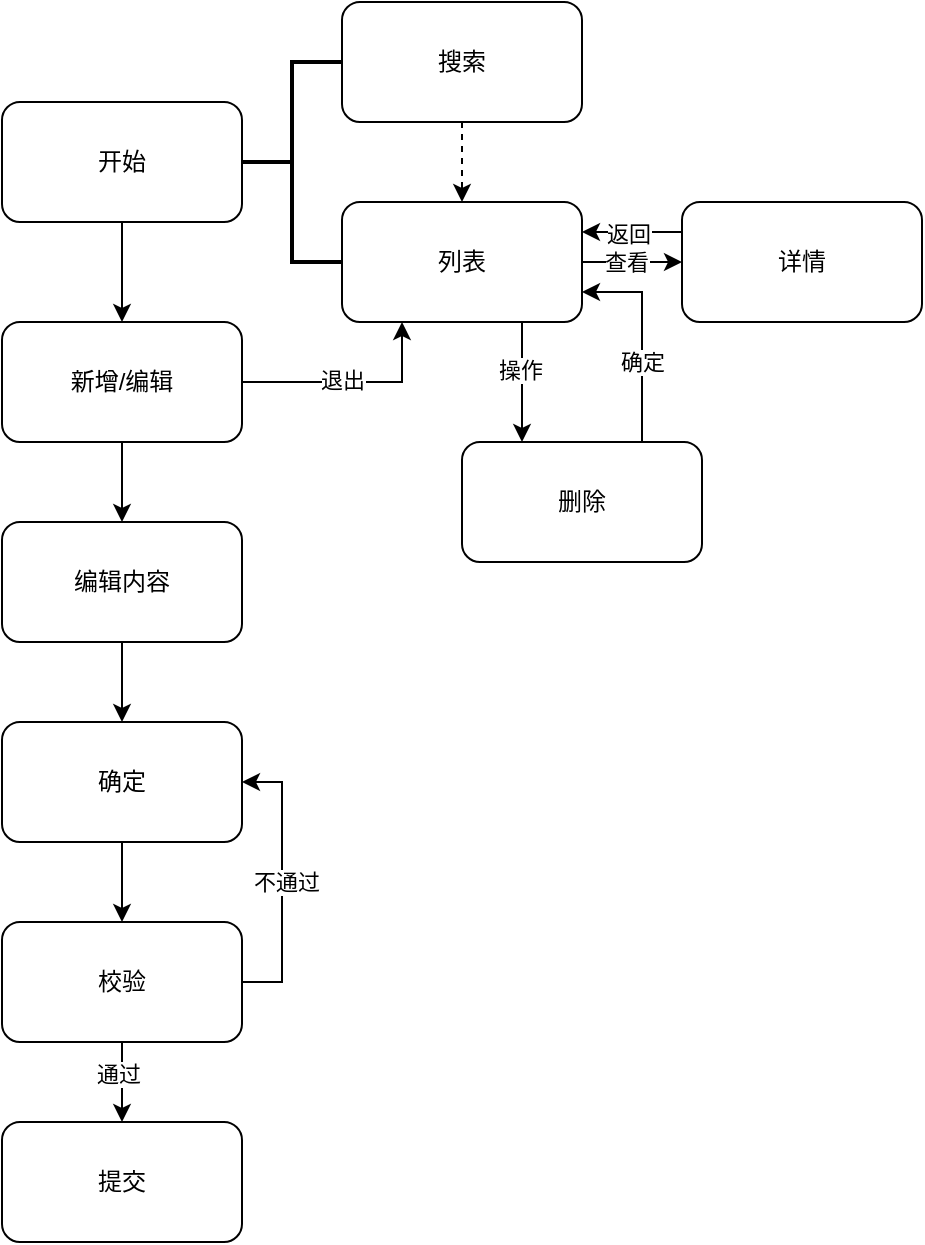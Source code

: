<mxfile version="24.7.5">
  <diagram name="Page-1" id="12e1b939-464a-85fe-373e-61e167be1490">
    <mxGraphModel dx="1173" dy="629" grid="1" gridSize="10" guides="1" tooltips="1" connect="1" arrows="1" fold="1" page="1" pageScale="1.5" pageWidth="1169" pageHeight="826" background="none" math="0" shadow="0">
      <root>
        <mxCell id="0" />
        <mxCell id="1" parent="0" />
        <mxCell id="6vTjmIqk2vk8nu6kUYn--7" style="edgeStyle=orthogonalEdgeStyle;rounded=0;orthogonalLoop=1;jettySize=auto;html=1;exitX=0.5;exitY=1;exitDx=0;exitDy=0;entryX=0.5;entryY=0;entryDx=0;entryDy=0;" edge="1" parent="1" source="6vTjmIqk2vk8nu6kUYn--1" target="6vTjmIqk2vk8nu6kUYn--6">
          <mxGeometry relative="1" as="geometry" />
        </mxCell>
        <mxCell id="6vTjmIqk2vk8nu6kUYn--1" value="开始" style="rounded=1;whiteSpace=wrap;html=1;" vertex="1" parent="1">
          <mxGeometry x="440" y="350" width="120" height="60" as="geometry" />
        </mxCell>
        <mxCell id="6vTjmIqk2vk8nu6kUYn--23" value="" style="edgeStyle=orthogonalEdgeStyle;rounded=0;orthogonalLoop=1;jettySize=auto;html=1;" edge="1" parent="1" source="6vTjmIqk2vk8nu6kUYn--3" target="6vTjmIqk2vk8nu6kUYn--22">
          <mxGeometry relative="1" as="geometry">
            <Array as="points">
              <mxPoint x="750" y="430" />
              <mxPoint x="750" y="430" />
            </Array>
          </mxGeometry>
        </mxCell>
        <mxCell id="6vTjmIqk2vk8nu6kUYn--30" value="查看" style="edgeLabel;html=1;align=center;verticalAlign=middle;resizable=0;points=[];" vertex="1" connectable="0" parent="6vTjmIqk2vk8nu6kUYn--23">
          <mxGeometry x="-0.147" relative="1" as="geometry">
            <mxPoint as="offset" />
          </mxGeometry>
        </mxCell>
        <mxCell id="6vTjmIqk2vk8nu6kUYn--26" style="edgeStyle=orthogonalEdgeStyle;rounded=0;orthogonalLoop=1;jettySize=auto;html=1;exitX=0.75;exitY=1;exitDx=0;exitDy=0;entryX=0.25;entryY=0;entryDx=0;entryDy=0;" edge="1" parent="1" source="6vTjmIqk2vk8nu6kUYn--3" target="6vTjmIqk2vk8nu6kUYn--24">
          <mxGeometry relative="1" as="geometry" />
        </mxCell>
        <mxCell id="6vTjmIqk2vk8nu6kUYn--29" value="操作" style="edgeLabel;html=1;align=center;verticalAlign=middle;resizable=0;points=[];" vertex="1" connectable="0" parent="6vTjmIqk2vk8nu6kUYn--26">
          <mxGeometry x="-0.2" y="-1" relative="1" as="geometry">
            <mxPoint as="offset" />
          </mxGeometry>
        </mxCell>
        <mxCell id="6vTjmIqk2vk8nu6kUYn--3" value="列表" style="rounded=1;whiteSpace=wrap;html=1;" vertex="1" parent="1">
          <mxGeometry x="610" y="400" width="120" height="60" as="geometry" />
        </mxCell>
        <mxCell id="6vTjmIqk2vk8nu6kUYn--4" value="" style="strokeWidth=2;html=1;shape=mxgraph.flowchart.annotation_2;align=left;labelPosition=right;pointerEvents=1;" vertex="1" parent="1">
          <mxGeometry x="560" y="330" width="50" height="100" as="geometry" />
        </mxCell>
        <mxCell id="6vTjmIqk2vk8nu6kUYn--21" style="edgeStyle=orthogonalEdgeStyle;rounded=0;orthogonalLoop=1;jettySize=auto;html=1;exitX=0.5;exitY=1;exitDx=0;exitDy=0;entryX=0.5;entryY=0;entryDx=0;entryDy=0;dashed=1;" edge="1" parent="1" source="6vTjmIqk2vk8nu6kUYn--5" target="6vTjmIqk2vk8nu6kUYn--3">
          <mxGeometry relative="1" as="geometry" />
        </mxCell>
        <mxCell id="6vTjmIqk2vk8nu6kUYn--5" value="搜索" style="rounded=1;whiteSpace=wrap;html=1;" vertex="1" parent="1">
          <mxGeometry x="610" y="300" width="120" height="60" as="geometry" />
        </mxCell>
        <mxCell id="6vTjmIqk2vk8nu6kUYn--8" style="edgeStyle=orthogonalEdgeStyle;rounded=0;orthogonalLoop=1;jettySize=auto;html=1;exitX=1;exitY=0.5;exitDx=0;exitDy=0;entryX=0.25;entryY=1;entryDx=0;entryDy=0;" edge="1" parent="1" source="6vTjmIqk2vk8nu6kUYn--6" target="6vTjmIqk2vk8nu6kUYn--3">
          <mxGeometry relative="1" as="geometry" />
        </mxCell>
        <mxCell id="6vTjmIqk2vk8nu6kUYn--9" value="退出" style="edgeLabel;html=1;align=center;verticalAlign=middle;resizable=0;points=[];" vertex="1" connectable="0" parent="6vTjmIqk2vk8nu6kUYn--8">
          <mxGeometry x="-0.095" y="1" relative="1" as="geometry">
            <mxPoint as="offset" />
          </mxGeometry>
        </mxCell>
        <mxCell id="6vTjmIqk2vk8nu6kUYn--11" style="edgeStyle=orthogonalEdgeStyle;rounded=0;orthogonalLoop=1;jettySize=auto;html=1;exitX=0.5;exitY=1;exitDx=0;exitDy=0;entryX=0.5;entryY=0;entryDx=0;entryDy=0;" edge="1" parent="1" source="6vTjmIqk2vk8nu6kUYn--6" target="6vTjmIqk2vk8nu6kUYn--10">
          <mxGeometry relative="1" as="geometry" />
        </mxCell>
        <mxCell id="6vTjmIqk2vk8nu6kUYn--6" value="新增/编辑" style="rounded=1;whiteSpace=wrap;html=1;" vertex="1" parent="1">
          <mxGeometry x="440" y="460" width="120" height="60" as="geometry" />
        </mxCell>
        <mxCell id="6vTjmIqk2vk8nu6kUYn--14" style="edgeStyle=orthogonalEdgeStyle;rounded=0;orthogonalLoop=1;jettySize=auto;html=1;exitX=0.5;exitY=1;exitDx=0;exitDy=0;" edge="1" parent="1" source="6vTjmIqk2vk8nu6kUYn--10" target="6vTjmIqk2vk8nu6kUYn--12">
          <mxGeometry relative="1" as="geometry" />
        </mxCell>
        <mxCell id="6vTjmIqk2vk8nu6kUYn--10" value="编辑内容" style="rounded=1;whiteSpace=wrap;html=1;" vertex="1" parent="1">
          <mxGeometry x="440" y="560" width="120" height="60" as="geometry" />
        </mxCell>
        <mxCell id="6vTjmIqk2vk8nu6kUYn--15" style="edgeStyle=orthogonalEdgeStyle;rounded=0;orthogonalLoop=1;jettySize=auto;html=1;exitX=0.5;exitY=1;exitDx=0;exitDy=0;entryX=0.5;entryY=0;entryDx=0;entryDy=0;" edge="1" parent="1" source="6vTjmIqk2vk8nu6kUYn--12" target="6vTjmIqk2vk8nu6kUYn--13">
          <mxGeometry relative="1" as="geometry" />
        </mxCell>
        <mxCell id="6vTjmIqk2vk8nu6kUYn--12" value="确定" style="rounded=1;whiteSpace=wrap;html=1;" vertex="1" parent="1">
          <mxGeometry x="440" y="660" width="120" height="60" as="geometry" />
        </mxCell>
        <mxCell id="6vTjmIqk2vk8nu6kUYn--16" style="edgeStyle=orthogonalEdgeStyle;rounded=0;orthogonalLoop=1;jettySize=auto;html=1;exitX=1;exitY=0.5;exitDx=0;exitDy=0;entryX=1;entryY=0.5;entryDx=0;entryDy=0;" edge="1" parent="1" source="6vTjmIqk2vk8nu6kUYn--13" target="6vTjmIqk2vk8nu6kUYn--12">
          <mxGeometry relative="1" as="geometry" />
        </mxCell>
        <mxCell id="6vTjmIqk2vk8nu6kUYn--17" value="不通过" style="edgeLabel;html=1;align=center;verticalAlign=middle;resizable=0;points=[];" vertex="1" connectable="0" parent="6vTjmIqk2vk8nu6kUYn--16">
          <mxGeometry y="-2" relative="1" as="geometry">
            <mxPoint as="offset" />
          </mxGeometry>
        </mxCell>
        <mxCell id="6vTjmIqk2vk8nu6kUYn--19" style="edgeStyle=orthogonalEdgeStyle;rounded=0;orthogonalLoop=1;jettySize=auto;html=1;exitX=0.5;exitY=1;exitDx=0;exitDy=0;entryX=0.5;entryY=0;entryDx=0;entryDy=0;" edge="1" parent="1" source="6vTjmIqk2vk8nu6kUYn--13" target="6vTjmIqk2vk8nu6kUYn--18">
          <mxGeometry relative="1" as="geometry" />
        </mxCell>
        <mxCell id="6vTjmIqk2vk8nu6kUYn--20" value="通过" style="edgeLabel;html=1;align=center;verticalAlign=middle;resizable=0;points=[];" vertex="1" connectable="0" parent="6vTjmIqk2vk8nu6kUYn--19">
          <mxGeometry x="-0.2" y="-2" relative="1" as="geometry">
            <mxPoint as="offset" />
          </mxGeometry>
        </mxCell>
        <mxCell id="6vTjmIqk2vk8nu6kUYn--13" value="校验" style="rounded=1;whiteSpace=wrap;html=1;" vertex="1" parent="1">
          <mxGeometry x="440" y="760" width="120" height="60" as="geometry" />
        </mxCell>
        <mxCell id="6vTjmIqk2vk8nu6kUYn--18" value="提交" style="rounded=1;whiteSpace=wrap;html=1;" vertex="1" parent="1">
          <mxGeometry x="440" y="860" width="120" height="60" as="geometry" />
        </mxCell>
        <mxCell id="6vTjmIqk2vk8nu6kUYn--31" style="edgeStyle=orthogonalEdgeStyle;rounded=0;orthogonalLoop=1;jettySize=auto;html=1;exitX=0;exitY=0.25;exitDx=0;exitDy=0;entryX=1;entryY=0.25;entryDx=0;entryDy=0;" edge="1" parent="1" source="6vTjmIqk2vk8nu6kUYn--22" target="6vTjmIqk2vk8nu6kUYn--3">
          <mxGeometry relative="1" as="geometry" />
        </mxCell>
        <mxCell id="6vTjmIqk2vk8nu6kUYn--32" value="返回" style="edgeLabel;html=1;align=center;verticalAlign=middle;resizable=0;points=[];" vertex="1" connectable="0" parent="6vTjmIqk2vk8nu6kUYn--31">
          <mxGeometry x="0.107" y="1" relative="1" as="geometry">
            <mxPoint as="offset" />
          </mxGeometry>
        </mxCell>
        <mxCell id="6vTjmIqk2vk8nu6kUYn--22" value="详情" style="rounded=1;whiteSpace=wrap;html=1;" vertex="1" parent="1">
          <mxGeometry x="780" y="400" width="120" height="60" as="geometry" />
        </mxCell>
        <mxCell id="6vTjmIqk2vk8nu6kUYn--27" style="edgeStyle=orthogonalEdgeStyle;rounded=0;orthogonalLoop=1;jettySize=auto;html=1;exitX=0.75;exitY=0;exitDx=0;exitDy=0;entryX=1;entryY=0.75;entryDx=0;entryDy=0;" edge="1" parent="1" source="6vTjmIqk2vk8nu6kUYn--24" target="6vTjmIqk2vk8nu6kUYn--3">
          <mxGeometry relative="1" as="geometry" />
        </mxCell>
        <mxCell id="6vTjmIqk2vk8nu6kUYn--28" value="确定" style="edgeLabel;html=1;align=center;verticalAlign=middle;resizable=0;points=[];" vertex="1" connectable="0" parent="6vTjmIqk2vk8nu6kUYn--27">
          <mxGeometry x="-0.238" relative="1" as="geometry">
            <mxPoint as="offset" />
          </mxGeometry>
        </mxCell>
        <mxCell id="6vTjmIqk2vk8nu6kUYn--24" value="删除" style="rounded=1;whiteSpace=wrap;html=1;" vertex="1" parent="1">
          <mxGeometry x="670" y="520" width="120" height="60" as="geometry" />
        </mxCell>
      </root>
    </mxGraphModel>
  </diagram>
</mxfile>
